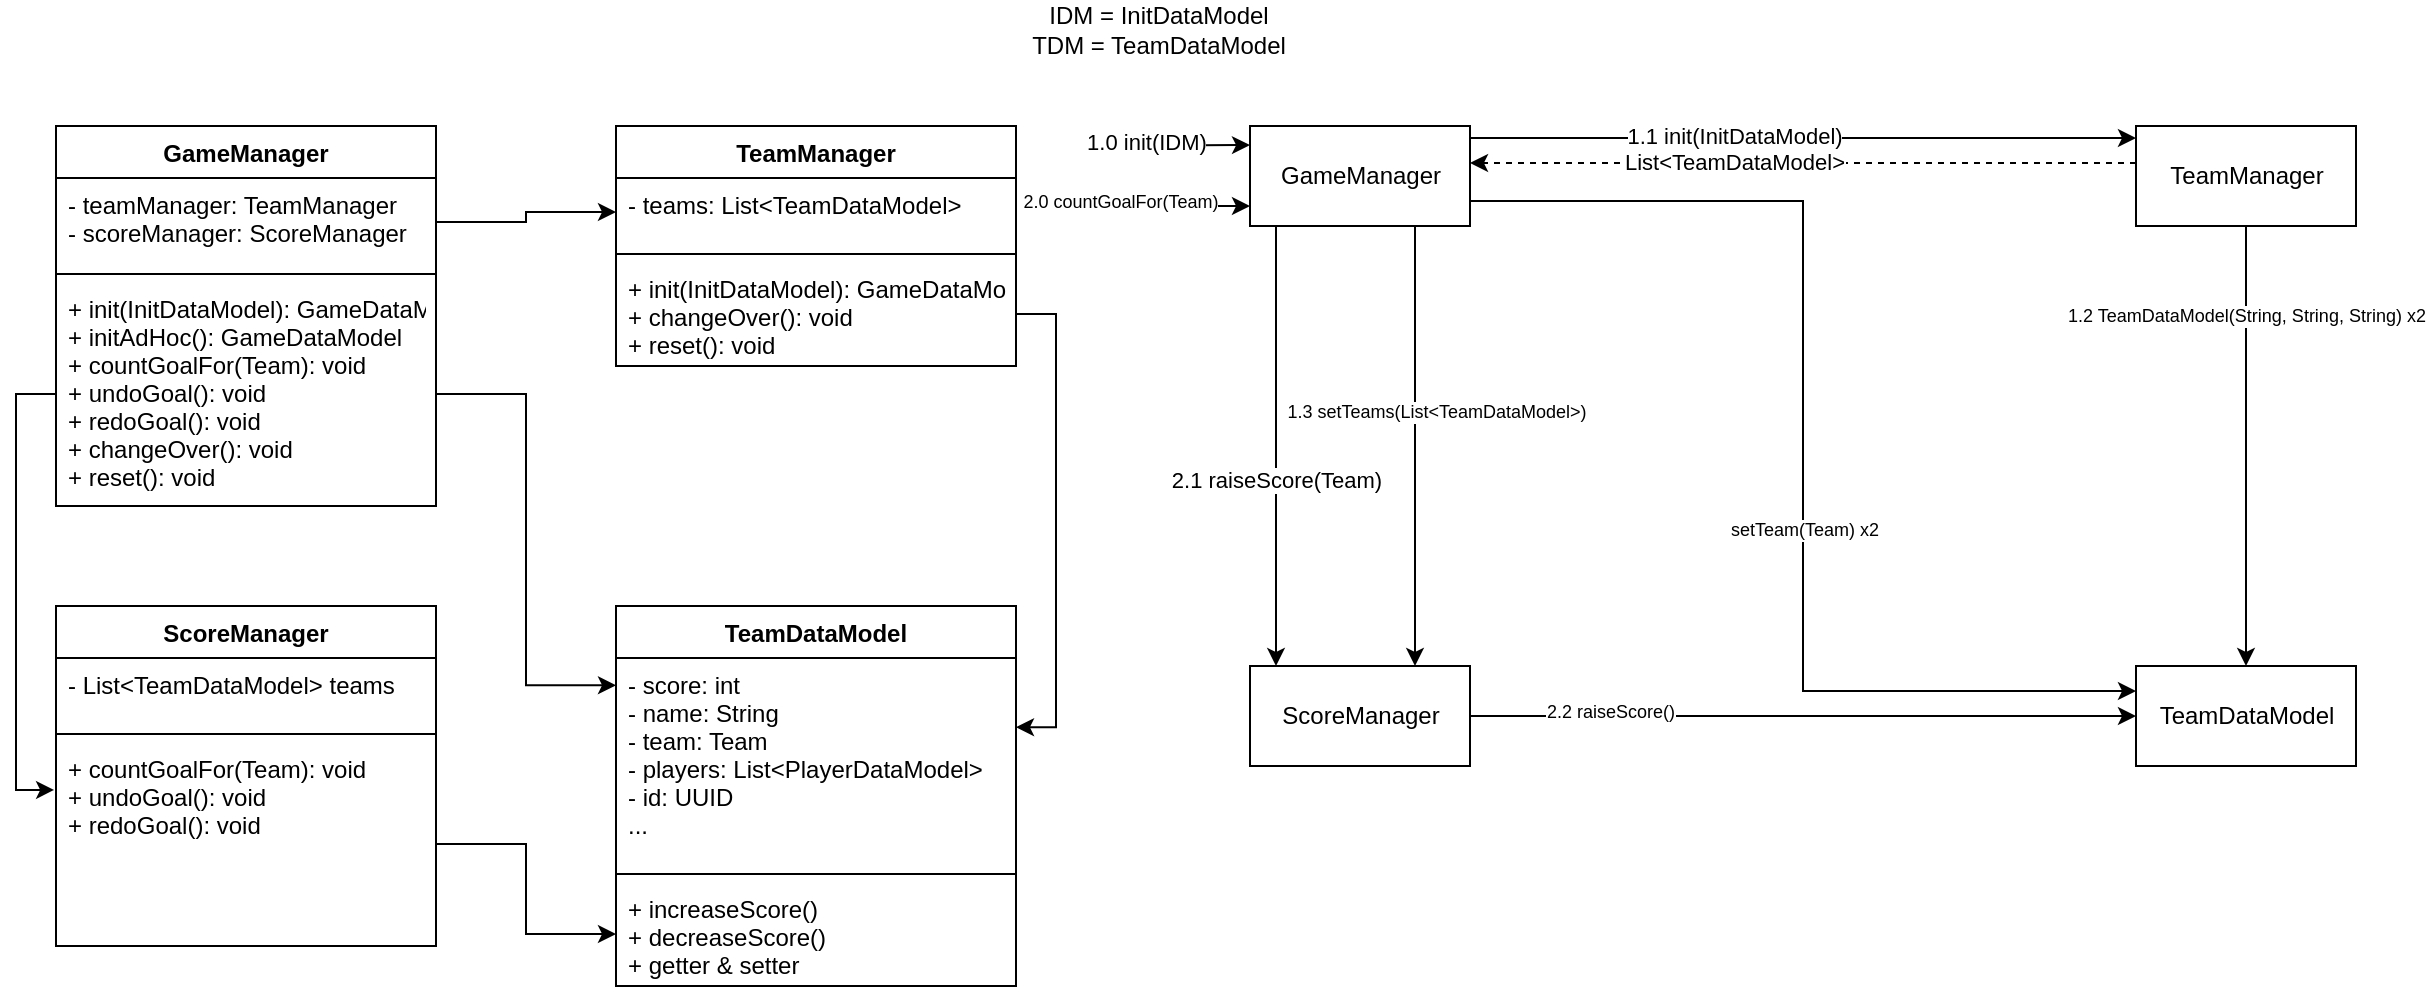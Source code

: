 <mxfile version="12.9.13" type="device"><diagram id="bxMEmrt0av3Y1ydGyp_T" name="Page-1"><mxGraphModel dx="1188" dy="621" grid="1" gridSize="10" guides="1" tooltips="1" connect="1" arrows="1" fold="1" page="1" pageScale="1" pageWidth="827" pageHeight="1169" math="0" shadow="0"><root><mxCell id="0"/><mxCell id="1" parent="0"/><mxCell id="NpJ_iCipQdJawOmSdCpF-1" value="GameManager" style="swimlane;fontStyle=1;align=center;verticalAlign=top;childLayout=stackLayout;horizontal=1;startSize=26;horizontalStack=0;resizeParent=1;resizeParentMax=0;resizeLast=0;collapsible=1;marginBottom=0;" vertex="1" parent="1"><mxGeometry x="120" y="80" width="190" height="190" as="geometry"/></mxCell><mxCell id="NpJ_iCipQdJawOmSdCpF-2" value="- teamManager: TeamManager&#10;- scoreManager: ScoreManager" style="text;strokeColor=none;fillColor=none;align=left;verticalAlign=top;spacingLeft=4;spacingRight=4;overflow=hidden;rotatable=0;points=[[0,0.5],[1,0.5]];portConstraint=eastwest;" vertex="1" parent="NpJ_iCipQdJawOmSdCpF-1"><mxGeometry y="26" width="190" height="44" as="geometry"/></mxCell><mxCell id="NpJ_iCipQdJawOmSdCpF-3" value="" style="line;strokeWidth=1;fillColor=none;align=left;verticalAlign=middle;spacingTop=-1;spacingLeft=3;spacingRight=3;rotatable=0;labelPosition=right;points=[];portConstraint=eastwest;" vertex="1" parent="NpJ_iCipQdJawOmSdCpF-1"><mxGeometry y="70" width="190" height="8" as="geometry"/></mxCell><mxCell id="NpJ_iCipQdJawOmSdCpF-4" value="+ init(InitDataModel): GameDataModel&#10;+ initAdHoc(): GameDataModel&#10;+ countGoalFor(Team): void&#10;+ undoGoal(): void&#10;+ redoGoal(): void&#10;+ changeOver(): void&#10;+ reset(): void" style="text;strokeColor=none;fillColor=none;align=left;verticalAlign=top;spacingLeft=4;spacingRight=4;overflow=hidden;rotatable=0;points=[[0,0.5],[1,0.5]];portConstraint=eastwest;" vertex="1" parent="NpJ_iCipQdJawOmSdCpF-1"><mxGeometry y="78" width="190" height="112" as="geometry"/></mxCell><mxCell id="NpJ_iCipQdJawOmSdCpF-5" value="TeamManager" style="swimlane;fontStyle=1;align=center;verticalAlign=top;childLayout=stackLayout;horizontal=1;startSize=26;horizontalStack=0;resizeParent=1;resizeParentMax=0;resizeLast=0;collapsible=1;marginBottom=0;" vertex="1" parent="1"><mxGeometry x="400" y="80" width="200" height="120" as="geometry"/></mxCell><mxCell id="NpJ_iCipQdJawOmSdCpF-6" value="- teams: List&lt;TeamDataModel&gt;" style="text;strokeColor=none;fillColor=none;align=left;verticalAlign=top;spacingLeft=4;spacingRight=4;overflow=hidden;rotatable=0;points=[[0,0.5],[1,0.5]];portConstraint=eastwest;" vertex="1" parent="NpJ_iCipQdJawOmSdCpF-5"><mxGeometry y="26" width="200" height="34" as="geometry"/></mxCell><mxCell id="NpJ_iCipQdJawOmSdCpF-7" value="" style="line;strokeWidth=1;fillColor=none;align=left;verticalAlign=middle;spacingTop=-1;spacingLeft=3;spacingRight=3;rotatable=0;labelPosition=right;points=[];portConstraint=eastwest;" vertex="1" parent="NpJ_iCipQdJawOmSdCpF-5"><mxGeometry y="60" width="200" height="8" as="geometry"/></mxCell><mxCell id="NpJ_iCipQdJawOmSdCpF-8" value="+ init(InitDataModel): GameDataModel&#10;+ changeOver(): void&#10;+ reset(): void" style="text;strokeColor=none;fillColor=none;align=left;verticalAlign=top;spacingLeft=4;spacingRight=4;overflow=hidden;rotatable=0;points=[[0,0.5],[1,0.5]];portConstraint=eastwest;" vertex="1" parent="NpJ_iCipQdJawOmSdCpF-5"><mxGeometry y="68" width="200" height="52" as="geometry"/></mxCell><mxCell id="NpJ_iCipQdJawOmSdCpF-9" value="ScoreManager" style="swimlane;fontStyle=1;align=center;verticalAlign=top;childLayout=stackLayout;horizontal=1;startSize=26;horizontalStack=0;resizeParent=1;resizeParentMax=0;resizeLast=0;collapsible=1;marginBottom=0;" vertex="1" parent="1"><mxGeometry x="120" y="320" width="190" height="170" as="geometry"/></mxCell><mxCell id="NpJ_iCipQdJawOmSdCpF-10" value="- List&lt;TeamDataModel&gt; teams" style="text;strokeColor=none;fillColor=none;align=left;verticalAlign=top;spacingLeft=4;spacingRight=4;overflow=hidden;rotatable=0;points=[[0,0.5],[1,0.5]];portConstraint=eastwest;" vertex="1" parent="NpJ_iCipQdJawOmSdCpF-9"><mxGeometry y="26" width="190" height="34" as="geometry"/></mxCell><mxCell id="NpJ_iCipQdJawOmSdCpF-11" value="" style="line;strokeWidth=1;fillColor=none;align=left;verticalAlign=middle;spacingTop=-1;spacingLeft=3;spacingRight=3;rotatable=0;labelPosition=right;points=[];portConstraint=eastwest;" vertex="1" parent="NpJ_iCipQdJawOmSdCpF-9"><mxGeometry y="60" width="190" height="8" as="geometry"/></mxCell><mxCell id="NpJ_iCipQdJawOmSdCpF-12" value="+ countGoalFor(Team): void&#10;+ undoGoal(): void&#10;+ redoGoal(): void" style="text;strokeColor=none;fillColor=none;align=left;verticalAlign=top;spacingLeft=4;spacingRight=4;overflow=hidden;rotatable=0;points=[[0,0.5],[1,0.5]];portConstraint=eastwest;" vertex="1" parent="NpJ_iCipQdJawOmSdCpF-9"><mxGeometry y="68" width="190" height="102" as="geometry"/></mxCell><mxCell id="NpJ_iCipQdJawOmSdCpF-27" style="edgeStyle=orthogonalEdgeStyle;rounded=0;orthogonalLoop=1;jettySize=auto;html=1;exitX=1;exitY=0.5;exitDx=0;exitDy=0;entryX=0;entryY=0.5;entryDx=0;entryDy=0;" edge="1" parent="1" source="NpJ_iCipQdJawOmSdCpF-2" target="NpJ_iCipQdJawOmSdCpF-6"><mxGeometry relative="1" as="geometry"/></mxCell><mxCell id="NpJ_iCipQdJawOmSdCpF-28" style="edgeStyle=orthogonalEdgeStyle;rounded=0;orthogonalLoop=1;jettySize=auto;html=1;exitX=0;exitY=0.5;exitDx=0;exitDy=0;entryX=-0.005;entryY=0.235;entryDx=0;entryDy=0;entryPerimeter=0;" edge="1" parent="1" source="NpJ_iCipQdJawOmSdCpF-4" target="NpJ_iCipQdJawOmSdCpF-12"><mxGeometry relative="1" as="geometry"/></mxCell><mxCell id="NpJ_iCipQdJawOmSdCpF-29" value="TeamDataModel" style="swimlane;fontStyle=1;align=center;verticalAlign=top;childLayout=stackLayout;horizontal=1;startSize=26;horizontalStack=0;resizeParent=1;resizeParentMax=0;resizeLast=0;collapsible=1;marginBottom=0;" vertex="1" parent="1"><mxGeometry x="400" y="320" width="200" height="190" as="geometry"/></mxCell><mxCell id="NpJ_iCipQdJawOmSdCpF-30" value="- score: int&#10;- name: String&#10;- team: Team&#10;- players: List&lt;PlayerDataModel&gt;&#10;- id: UUID&#10;...&#10;" style="text;strokeColor=none;fillColor=none;align=left;verticalAlign=top;spacingLeft=4;spacingRight=4;overflow=hidden;rotatable=0;points=[[0,0.5],[1,0.5]];portConstraint=eastwest;" vertex="1" parent="NpJ_iCipQdJawOmSdCpF-29"><mxGeometry y="26" width="200" height="104" as="geometry"/></mxCell><mxCell id="NpJ_iCipQdJawOmSdCpF-31" value="" style="line;strokeWidth=1;fillColor=none;align=left;verticalAlign=middle;spacingTop=-1;spacingLeft=3;spacingRight=3;rotatable=0;labelPosition=right;points=[];portConstraint=eastwest;" vertex="1" parent="NpJ_iCipQdJawOmSdCpF-29"><mxGeometry y="130" width="200" height="8" as="geometry"/></mxCell><mxCell id="NpJ_iCipQdJawOmSdCpF-32" value="+ increaseScore()&#10;+ decreaseScore()&#10;+ getter &amp; setter" style="text;strokeColor=none;fillColor=none;align=left;verticalAlign=top;spacingLeft=4;spacingRight=4;overflow=hidden;rotatable=0;points=[[0,0.5],[1,0.5]];portConstraint=eastwest;" vertex="1" parent="NpJ_iCipQdJawOmSdCpF-29"><mxGeometry y="138" width="200" height="52" as="geometry"/></mxCell><mxCell id="NpJ_iCipQdJawOmSdCpF-33" style="edgeStyle=orthogonalEdgeStyle;rounded=0;orthogonalLoop=1;jettySize=auto;html=1;exitX=1;exitY=0.5;exitDx=0;exitDy=0;entryX=0;entryY=0.131;entryDx=0;entryDy=0;entryPerimeter=0;" edge="1" parent="1" source="NpJ_iCipQdJawOmSdCpF-4" target="NpJ_iCipQdJawOmSdCpF-30"><mxGeometry relative="1" as="geometry"/></mxCell><mxCell id="NpJ_iCipQdJawOmSdCpF-35" style="edgeStyle=orthogonalEdgeStyle;rounded=0;orthogonalLoop=1;jettySize=auto;html=1;exitX=1;exitY=0.5;exitDx=0;exitDy=0;entryX=0;entryY=0.5;entryDx=0;entryDy=0;" edge="1" parent="1" source="NpJ_iCipQdJawOmSdCpF-12" target="NpJ_iCipQdJawOmSdCpF-32"><mxGeometry relative="1" as="geometry"/></mxCell><mxCell id="NpJ_iCipQdJawOmSdCpF-36" style="edgeStyle=orthogonalEdgeStyle;rounded=0;orthogonalLoop=1;jettySize=auto;html=1;exitX=1;exitY=0.5;exitDx=0;exitDy=0;entryX=1;entryY=0.333;entryDx=0;entryDy=0;entryPerimeter=0;" edge="1" parent="1" source="NpJ_iCipQdJawOmSdCpF-8" target="NpJ_iCipQdJawOmSdCpF-30"><mxGeometry relative="1" as="geometry"/></mxCell><mxCell id="NpJ_iCipQdJawOmSdCpF-40" value="" style="edgeStyle=orthogonalEdgeStyle;rounded=0;orthogonalLoop=1;jettySize=auto;html=1;" edge="1" parent="1"><mxGeometry relative="1" as="geometry"><mxPoint x="827" y="86" as="sourcePoint"/><mxPoint x="1160" y="86" as="targetPoint"/></mxGeometry></mxCell><mxCell id="NpJ_iCipQdJawOmSdCpF-41" value="1.1 init(InitDataModel)" style="edgeLabel;html=1;align=center;verticalAlign=middle;resizable=0;points=[];" vertex="1" connectable="0" parent="NpJ_iCipQdJawOmSdCpF-40"><mxGeometry x="-0.211" y="1" relative="1" as="geometry"><mxPoint as="offset"/></mxGeometry></mxCell><mxCell id="NpJ_iCipQdJawOmSdCpF-48" value="" style="edgeStyle=orthogonalEdgeStyle;rounded=0;orthogonalLoop=1;jettySize=auto;html=1;" edge="1" parent="1"><mxGeometry relative="1" as="geometry"><mxPoint x="730" y="130" as="sourcePoint"/><mxPoint x="730" y="350" as="targetPoint"/></mxGeometry></mxCell><mxCell id="NpJ_iCipQdJawOmSdCpF-49" value="2.1 raiseScore(Team)" style="edgeLabel;html=1;align=center;verticalAlign=middle;resizable=0;points=[];" vertex="1" connectable="0" parent="NpJ_iCipQdJawOmSdCpF-48"><mxGeometry x="0.148" relative="1" as="geometry"><mxPoint as="offset"/></mxGeometry></mxCell><mxCell id="NpJ_iCipQdJawOmSdCpF-53" style="edgeStyle=orthogonalEdgeStyle;rounded=0;orthogonalLoop=1;jettySize=auto;html=1;exitX=0.75;exitY=1;exitDx=0;exitDy=0;entryX=0.75;entryY=0;entryDx=0;entryDy=0;fontSize=9;" edge="1" parent="1" source="NpJ_iCipQdJawOmSdCpF-37" target="NpJ_iCipQdJawOmSdCpF-47"><mxGeometry relative="1" as="geometry"/></mxCell><mxCell id="NpJ_iCipQdJawOmSdCpF-54" value="1.3 setTeams(List&amp;lt;TeamDataModel&amp;gt;)" style="edgeLabel;html=1;align=center;verticalAlign=middle;resizable=0;points=[];fontSize=9;" vertex="1" connectable="0" parent="NpJ_iCipQdJawOmSdCpF-53"><mxGeometry x="-0.158" y="-1" relative="1" as="geometry"><mxPoint x="11.5" as="offset"/></mxGeometry></mxCell><mxCell id="NpJ_iCipQdJawOmSdCpF-61" style="edgeStyle=orthogonalEdgeStyle;rounded=0;orthogonalLoop=1;jettySize=auto;html=1;exitX=1;exitY=0.75;exitDx=0;exitDy=0;entryX=0;entryY=0.25;entryDx=0;entryDy=0;fontSize=9;" edge="1" parent="1" source="NpJ_iCipQdJawOmSdCpF-37" target="NpJ_iCipQdJawOmSdCpF-55"><mxGeometry relative="1" as="geometry"/></mxCell><mxCell id="NpJ_iCipQdJawOmSdCpF-62" value="setTeam(Team) x2" style="edgeLabel;html=1;align=center;verticalAlign=middle;resizable=0;points=[];fontSize=9;" vertex="1" connectable="0" parent="NpJ_iCipQdJawOmSdCpF-61"><mxGeometry x="0.146" relative="1" as="geometry"><mxPoint as="offset"/></mxGeometry></mxCell><mxCell id="NpJ_iCipQdJawOmSdCpF-37" value="GameManager" style="html=1;" vertex="1" parent="1"><mxGeometry x="717" y="80" width="110" height="50" as="geometry"/></mxCell><mxCell id="NpJ_iCipQdJawOmSdCpF-56" value="" style="edgeStyle=orthogonalEdgeStyle;rounded=0;orthogonalLoop=1;jettySize=auto;html=1;fontSize=9;" edge="1" parent="1" source="NpJ_iCipQdJawOmSdCpF-47" target="NpJ_iCipQdJawOmSdCpF-55"><mxGeometry relative="1" as="geometry"/></mxCell><mxCell id="NpJ_iCipQdJawOmSdCpF-60" value="2.2 raiseScore()" style="edgeLabel;html=1;align=center;verticalAlign=middle;resizable=0;points=[];fontSize=9;" vertex="1" connectable="0" parent="NpJ_iCipQdJawOmSdCpF-56"><mxGeometry x="-0.583" y="2" relative="1" as="geometry"><mxPoint as="offset"/></mxGeometry></mxCell><mxCell id="NpJ_iCipQdJawOmSdCpF-47" value="ScoreManager" style="html=1;" vertex="1" parent="1"><mxGeometry x="717" y="350" width="110" height="50" as="geometry"/></mxCell><mxCell id="NpJ_iCipQdJawOmSdCpF-55" value="TeamDataModel" style="html=1;" vertex="1" parent="1"><mxGeometry x="1160" y="350" width="110" height="50" as="geometry"/></mxCell><mxCell id="NpJ_iCipQdJawOmSdCpF-42" style="edgeStyle=orthogonalEdgeStyle;rounded=0;orthogonalLoop=1;jettySize=auto;html=1;exitX=0;exitY=0.75;exitDx=0;exitDy=0;entryX=1;entryY=0.75;entryDx=0;entryDy=0;dashed=1;" edge="1" parent="1"><mxGeometry relative="1" as="geometry"><mxPoint x="1160" y="98.5" as="sourcePoint"/><mxPoint x="827" y="98.5" as="targetPoint"/></mxGeometry></mxCell><mxCell id="NpJ_iCipQdJawOmSdCpF-43" value="List&amp;lt;TeamDataModel&amp;gt;" style="edgeLabel;html=1;align=center;verticalAlign=middle;resizable=0;points=[];" vertex="1" connectable="0" parent="NpJ_iCipQdJawOmSdCpF-42"><mxGeometry x="0.209" y="-1" relative="1" as="geometry"><mxPoint as="offset"/></mxGeometry></mxCell><mxCell id="NpJ_iCipQdJawOmSdCpF-57" style="edgeStyle=orthogonalEdgeStyle;rounded=0;orthogonalLoop=1;jettySize=auto;html=1;exitX=0.5;exitY=1;exitDx=0;exitDy=0;entryX=0.5;entryY=0;entryDx=0;entryDy=0;fontSize=9;" edge="1" parent="1" source="NpJ_iCipQdJawOmSdCpF-39" target="NpJ_iCipQdJawOmSdCpF-55"><mxGeometry relative="1" as="geometry"/></mxCell><mxCell id="NpJ_iCipQdJawOmSdCpF-58" value="1.2 TeamDataModel(String, String, String) x2" style="edgeLabel;html=1;align=center;verticalAlign=middle;resizable=0;points=[];fontSize=9;" vertex="1" connectable="0" parent="NpJ_iCipQdJawOmSdCpF-57"><mxGeometry x="-0.59" relative="1" as="geometry"><mxPoint as="offset"/></mxGeometry></mxCell><mxCell id="NpJ_iCipQdJawOmSdCpF-39" value="TeamManager" style="html=1;" vertex="1" parent="1"><mxGeometry x="1160" y="80" width="110" height="50" as="geometry"/></mxCell><mxCell id="NpJ_iCipQdJawOmSdCpF-44" value="" style="endArrow=classic;html=1;entryX=0;entryY=0.75;entryDx=0;entryDy=0;" edge="1" parent="1"><mxGeometry width="50" height="50" relative="1" as="geometry"><mxPoint x="640" y="90" as="sourcePoint"/><mxPoint x="717" y="89.5" as="targetPoint"/></mxGeometry></mxCell><mxCell id="NpJ_iCipQdJawOmSdCpF-45" value="1.0 init(IDM)" style="edgeLabel;html=1;align=center;verticalAlign=middle;resizable=0;points=[];" vertex="1" connectable="0" parent="NpJ_iCipQdJawOmSdCpF-44"><mxGeometry x="-0.349" y="2" relative="1" as="geometry"><mxPoint as="offset"/></mxGeometry></mxCell><mxCell id="NpJ_iCipQdJawOmSdCpF-46" value="IDM = InitDataModel&lt;br&gt;TDM = TeamDataModel" style="text;html=1;align=center;verticalAlign=middle;resizable=0;points=[];autosize=1;" vertex="1" parent="1"><mxGeometry x="601" y="17" width="140" height="30" as="geometry"/></mxCell><mxCell id="NpJ_iCipQdJawOmSdCpF-51" value="" style="endArrow=classic;html=1;entryX=0;entryY=0.75;entryDx=0;entryDy=0;" edge="1" parent="1"><mxGeometry width="50" height="50" relative="1" as="geometry"><mxPoint x="620" y="120" as="sourcePoint"/><mxPoint x="717" y="120" as="targetPoint"/></mxGeometry></mxCell><mxCell id="NpJ_iCipQdJawOmSdCpF-52" value="2.0 countGoalFor(Team)" style="edgeLabel;html=1;align=center;verticalAlign=middle;resizable=0;points=[];fontSize=9;" vertex="1" connectable="0" parent="NpJ_iCipQdJawOmSdCpF-51"><mxGeometry x="-0.349" y="2" relative="1" as="geometry"><mxPoint as="offset"/></mxGeometry></mxCell></root></mxGraphModel></diagram></mxfile>